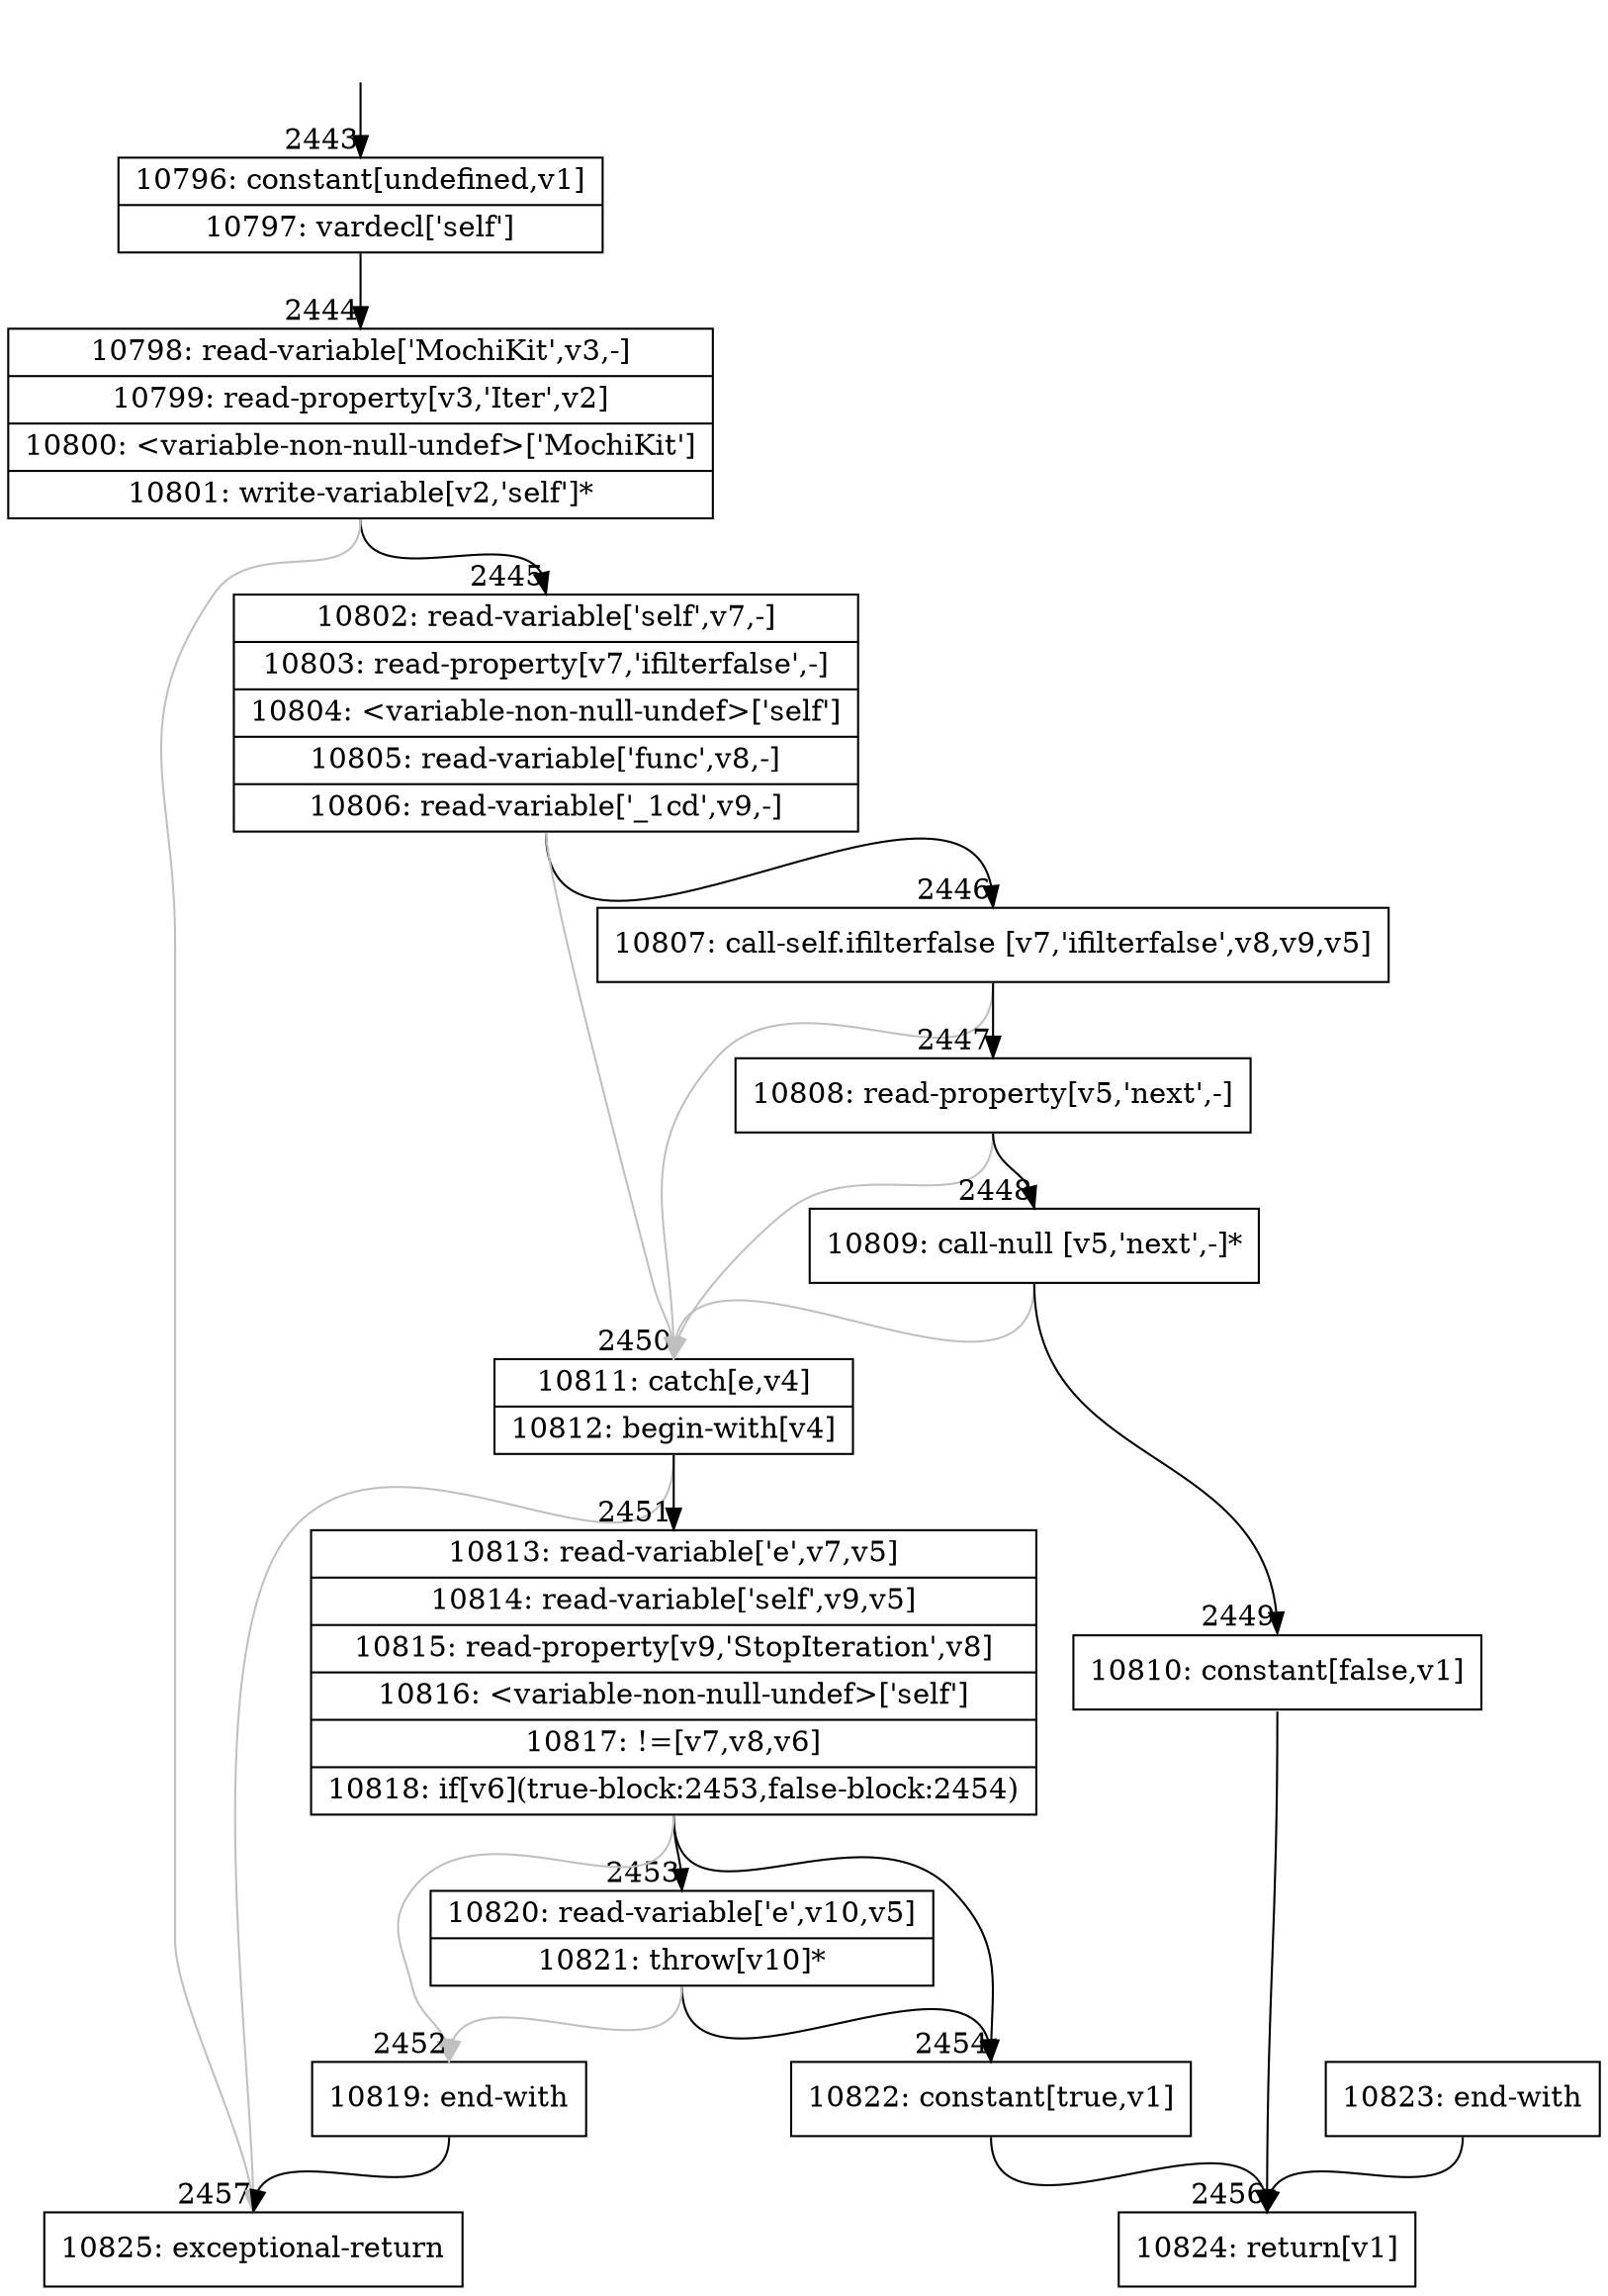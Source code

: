 digraph {
rankdir="TD"
BB_entry183[shape=none,label=""];
BB_entry183 -> BB2443 [tailport=s, headport=n, headlabel="    2443"]
BB2443 [shape=record label="{10796: constant[undefined,v1]|10797: vardecl['self']}" ] 
BB2443 -> BB2444 [tailport=s, headport=n, headlabel="      2444"]
BB2444 [shape=record label="{10798: read-variable['MochiKit',v3,-]|10799: read-property[v3,'Iter',v2]|10800: \<variable-non-null-undef\>['MochiKit']|10801: write-variable[v2,'self']*}" ] 
BB2444 -> BB2445 [tailport=s, headport=n, headlabel="      2445"]
BB2444 -> BB2457 [tailport=s, headport=n, color=gray, headlabel="      2457"]
BB2445 [shape=record label="{10802: read-variable['self',v7,-]|10803: read-property[v7,'ifilterfalse',-]|10804: \<variable-non-null-undef\>['self']|10805: read-variable['func',v8,-]|10806: read-variable['_1cd',v9,-]}" ] 
BB2445 -> BB2446 [tailport=s, headport=n, headlabel="      2446"]
BB2445 -> BB2450 [tailport=s, headport=n, color=gray, headlabel="      2450"]
BB2446 [shape=record label="{10807: call-self.ifilterfalse [v7,'ifilterfalse',v8,v9,v5]}" ] 
BB2446 -> BB2447 [tailport=s, headport=n, headlabel="      2447"]
BB2446 -> BB2450 [tailport=s, headport=n, color=gray]
BB2447 [shape=record label="{10808: read-property[v5,'next',-]}" ] 
BB2447 -> BB2448 [tailport=s, headport=n, headlabel="      2448"]
BB2447 -> BB2450 [tailport=s, headport=n, color=gray]
BB2448 [shape=record label="{10809: call-null [v5,'next',-]*}" ] 
BB2448 -> BB2449 [tailport=s, headport=n, headlabel="      2449"]
BB2448 -> BB2450 [tailport=s, headport=n, color=gray]
BB2449 [shape=record label="{10810: constant[false,v1]}" ] 
BB2449 -> BB2456 [tailport=s, headport=n, headlabel="      2456"]
BB2450 [shape=record label="{10811: catch[e,v4]|10812: begin-with[v4]}" ] 
BB2450 -> BB2451 [tailport=s, headport=n, headlabel="      2451"]
BB2450 -> BB2457 [tailport=s, headport=n, color=gray]
BB2451 [shape=record label="{10813: read-variable['e',v7,v5]|10814: read-variable['self',v9,v5]|10815: read-property[v9,'StopIteration',v8]|10816: \<variable-non-null-undef\>['self']|10817: !=[v7,v8,v6]|10818: if[v6](true-block:2453,false-block:2454)}" ] 
BB2451 -> BB2453 [tailport=s, headport=n, headlabel="      2453"]
BB2451 -> BB2454 [tailport=s, headport=n, headlabel="      2454"]
BB2451 -> BB2452 [tailport=s, headport=n, color=gray, headlabel="      2452"]
BB2452 [shape=record label="{10819: end-with}" ] 
BB2452 -> BB2457 [tailport=s, headport=n]
BB2453 [shape=record label="{10820: read-variable['e',v10,v5]|10821: throw[v10]*}" ] 
BB2453 -> BB2454 [tailport=s, headport=n]
BB2453 -> BB2452 [tailport=s, headport=n, color=gray]
BB2454 [shape=record label="{10822: constant[true,v1]}" ] 
BB2454 -> BB2456 [tailport=s, headport=n]
BB2455 [shape=record label="{10823: end-with}" ] 
BB2455 -> BB2456 [tailport=s, headport=n]
BB2456 [shape=record label="{10824: return[v1]}" ] 
BB2457 [shape=record label="{10825: exceptional-return}" ] 
//#$~ 1535
}
